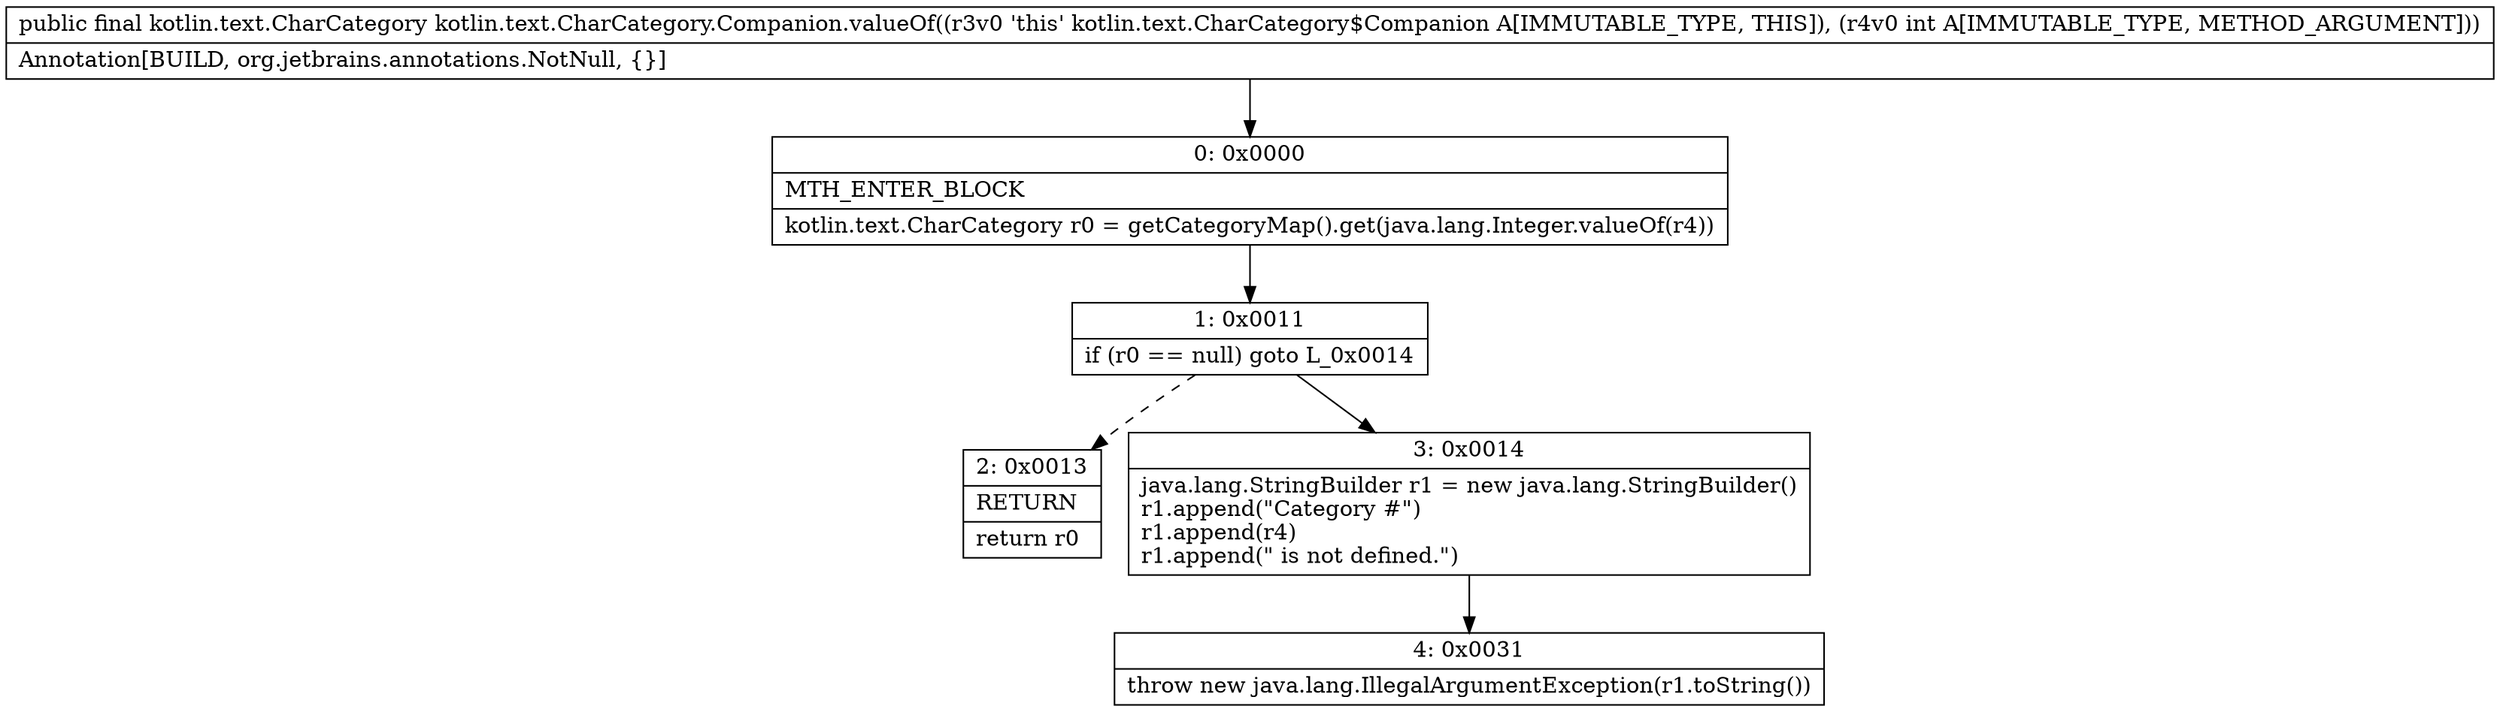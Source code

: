 digraph "CFG forkotlin.text.CharCategory.Companion.valueOf(I)Lkotlin\/text\/CharCategory;" {
Node_0 [shape=record,label="{0\:\ 0x0000|MTH_ENTER_BLOCK\l|kotlin.text.CharCategory r0 = getCategoryMap().get(java.lang.Integer.valueOf(r4))\l}"];
Node_1 [shape=record,label="{1\:\ 0x0011|if (r0 == null) goto L_0x0014\l}"];
Node_2 [shape=record,label="{2\:\ 0x0013|RETURN\l|return r0\l}"];
Node_3 [shape=record,label="{3\:\ 0x0014|java.lang.StringBuilder r1 = new java.lang.StringBuilder()\lr1.append(\"Category #\")\lr1.append(r4)\lr1.append(\" is not defined.\")\l}"];
Node_4 [shape=record,label="{4\:\ 0x0031|throw new java.lang.IllegalArgumentException(r1.toString())\l}"];
MethodNode[shape=record,label="{public final kotlin.text.CharCategory kotlin.text.CharCategory.Companion.valueOf((r3v0 'this' kotlin.text.CharCategory$Companion A[IMMUTABLE_TYPE, THIS]), (r4v0 int A[IMMUTABLE_TYPE, METHOD_ARGUMENT]))  | Annotation[BUILD, org.jetbrains.annotations.NotNull, \{\}]\l}"];
MethodNode -> Node_0;
Node_0 -> Node_1;
Node_1 -> Node_2[style=dashed];
Node_1 -> Node_3;
Node_3 -> Node_4;
}

